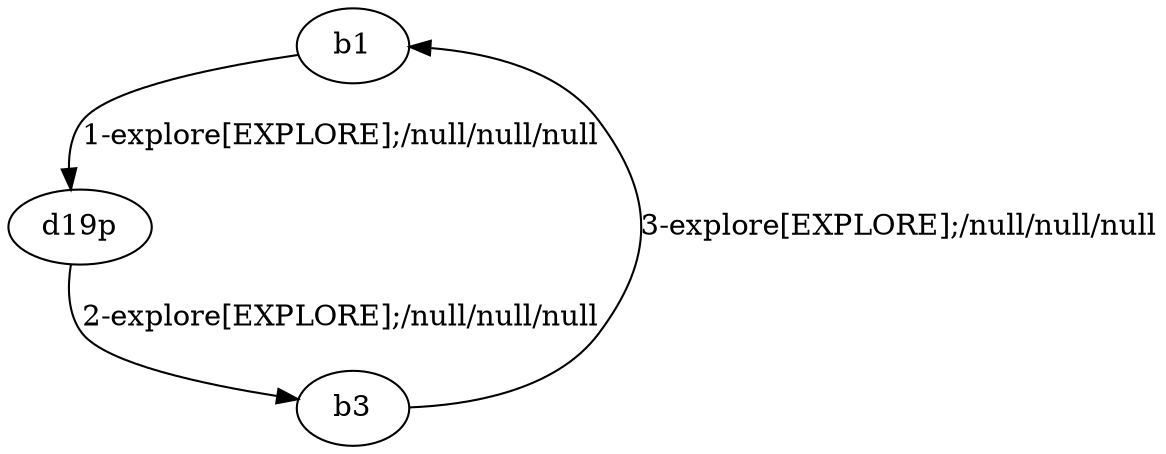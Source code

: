# Total number of goals covered by this test: 1
# b3 --> b1

digraph g {
"b1" -> "d19p" [label = "1-explore[EXPLORE];/null/null/null"];
"d19p" -> "b3" [label = "2-explore[EXPLORE];/null/null/null"];
"b3" -> "b1" [label = "3-explore[EXPLORE];/null/null/null"];
}